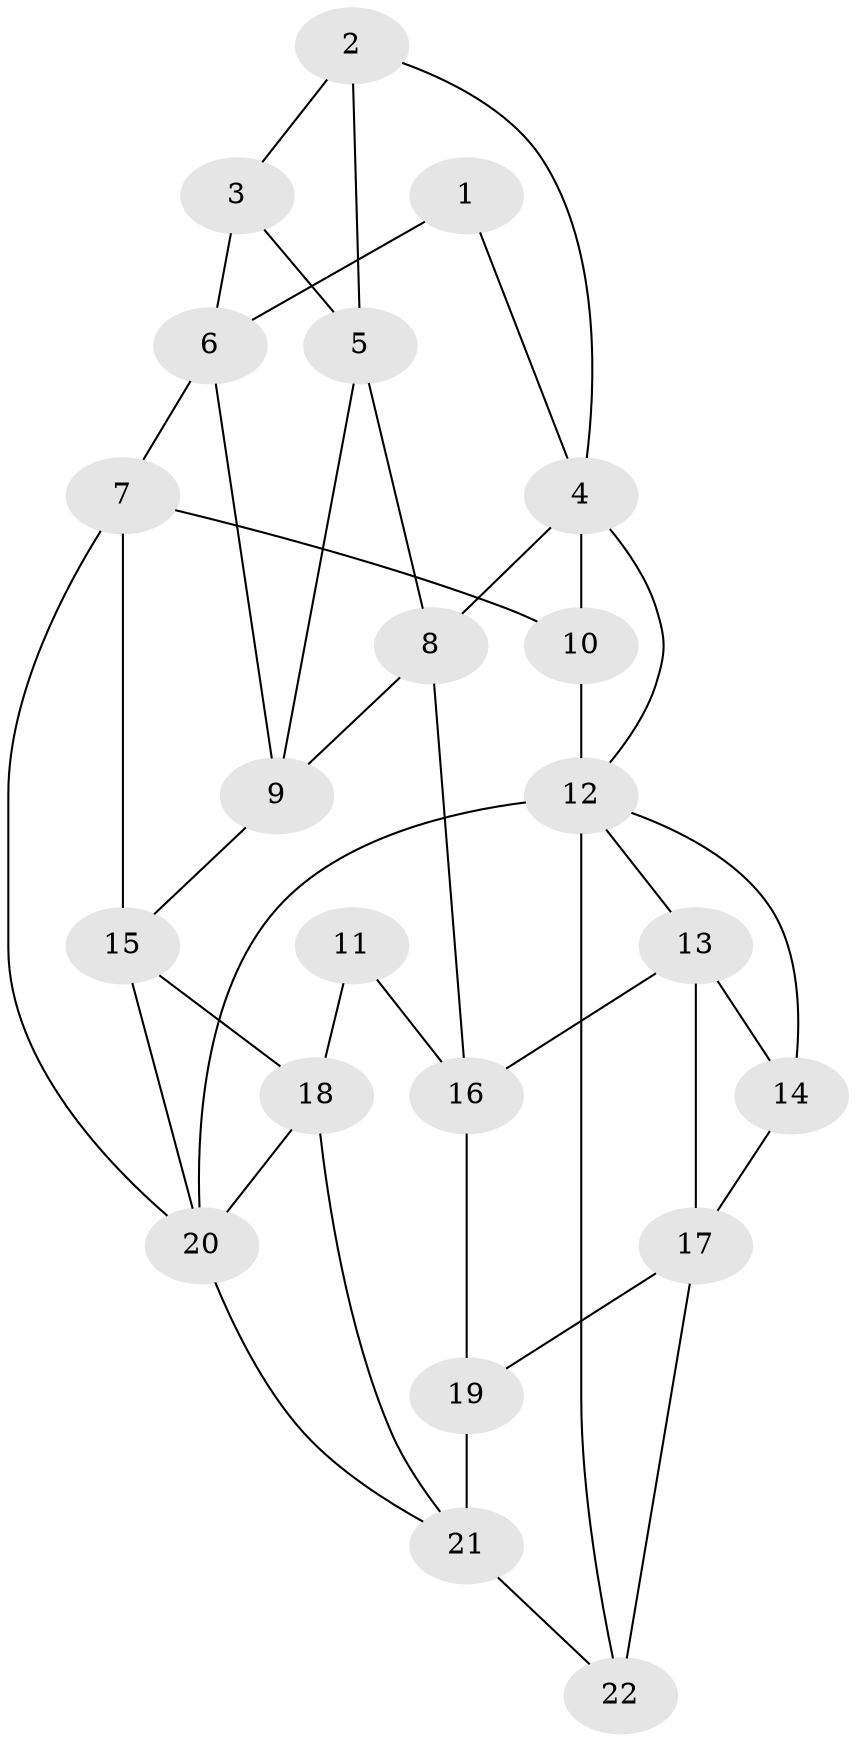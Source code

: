 // original degree distribution, {3: 0.02857142857142857, 5: 0.5142857142857142, 4: 0.24285714285714285, 6: 0.21428571428571427}
// Generated by graph-tools (version 1.1) at 2025/38/03/04/25 23:38:25]
// undirected, 22 vertices, 41 edges
graph export_dot {
  node [color=gray90,style=filled];
  1;
  2;
  3;
  4;
  5;
  6;
  7;
  8;
  9;
  10;
  11;
  12;
  13;
  14;
  15;
  16;
  17;
  18;
  19;
  20;
  21;
  22;
  1 -- 4 [weight=1.0];
  1 -- 6 [weight=2.0];
  2 -- 3 [weight=1.0];
  2 -- 4 [weight=1.0];
  2 -- 5 [weight=1.0];
  3 -- 5 [weight=1.0];
  3 -- 6 [weight=1.0];
  4 -- 8 [weight=1.0];
  4 -- 10 [weight=2.0];
  4 -- 12 [weight=1.0];
  5 -- 8 [weight=1.0];
  5 -- 9 [weight=1.0];
  6 -- 7 [weight=2.0];
  6 -- 9 [weight=1.0];
  7 -- 10 [weight=1.0];
  7 -- 15 [weight=1.0];
  7 -- 20 [weight=1.0];
  8 -- 9 [weight=1.0];
  8 -- 16 [weight=2.0];
  9 -- 15 [weight=1.0];
  10 -- 12 [weight=2.0];
  11 -- 16 [weight=2.0];
  11 -- 18 [weight=2.0];
  12 -- 13 [weight=1.0];
  12 -- 14 [weight=1.0];
  12 -- 20 [weight=1.0];
  12 -- 22 [weight=1.0];
  13 -- 14 [weight=2.0];
  13 -- 16 [weight=1.0];
  13 -- 17 [weight=1.0];
  14 -- 17 [weight=1.0];
  15 -- 18 [weight=2.0];
  15 -- 20 [weight=1.0];
  16 -- 19 [weight=1.0];
  17 -- 19 [weight=1.0];
  17 -- 22 [weight=2.0];
  18 -- 20 [weight=1.0];
  18 -- 21 [weight=1.0];
  19 -- 21 [weight=2.0];
  20 -- 21 [weight=1.0];
  21 -- 22 [weight=1.0];
}
